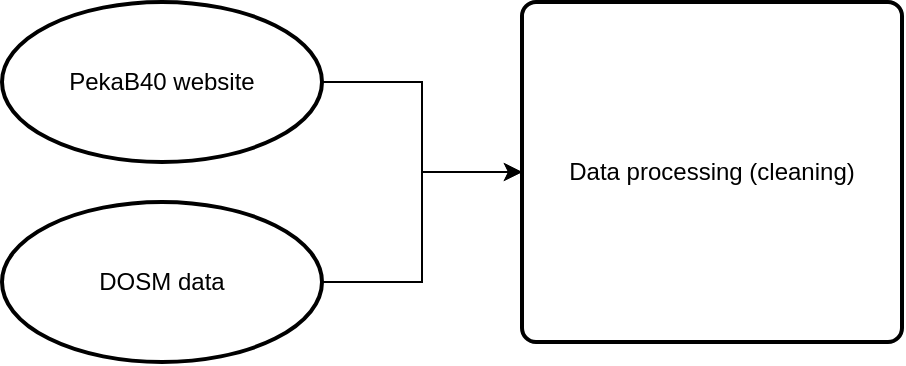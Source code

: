 <mxfile version="24.8.3">
  <diagram name="Page-1" id="c7488fd3-1785-93aa-aadb-54a6760d102a">
    <mxGraphModel dx="954" dy="552" grid="1" gridSize="10" guides="1" tooltips="1" connect="1" arrows="1" fold="1" page="1" pageScale="1" pageWidth="1100" pageHeight="850" background="none" math="0" shadow="0">
      <root>
        <mxCell id="0" />
        <mxCell id="1" parent="0" />
        <mxCell id="Oy91BMbdsR6l8gMQrDBX-6" value="" style="edgeStyle=orthogonalEdgeStyle;rounded=0;orthogonalLoop=1;jettySize=auto;html=1;" edge="1" parent="1" source="Oy91BMbdsR6l8gMQrDBX-1" target="Oy91BMbdsR6l8gMQrDBX-3">
          <mxGeometry relative="1" as="geometry" />
        </mxCell>
        <mxCell id="Oy91BMbdsR6l8gMQrDBX-1" value="PekaB40 website" style="strokeWidth=2;html=1;shape=mxgraph.flowchart.start_1;whiteSpace=wrap;" vertex="1" parent="1">
          <mxGeometry x="150" y="160" width="160" height="80" as="geometry" />
        </mxCell>
        <mxCell id="Oy91BMbdsR6l8gMQrDBX-5" value="" style="edgeStyle=orthogonalEdgeStyle;rounded=0;orthogonalLoop=1;jettySize=auto;html=1;" edge="1" parent="1" source="Oy91BMbdsR6l8gMQrDBX-2" target="Oy91BMbdsR6l8gMQrDBX-3">
          <mxGeometry relative="1" as="geometry" />
        </mxCell>
        <mxCell id="Oy91BMbdsR6l8gMQrDBX-2" value="DOSM data" style="strokeWidth=2;html=1;shape=mxgraph.flowchart.start_1;whiteSpace=wrap;" vertex="1" parent="1">
          <mxGeometry x="150" y="260" width="160" height="80" as="geometry" />
        </mxCell>
        <mxCell id="Oy91BMbdsR6l8gMQrDBX-3" value="Data processing (cleaning)" style="rounded=1;whiteSpace=wrap;html=1;absoluteArcSize=1;arcSize=14;strokeWidth=2;" vertex="1" parent="1">
          <mxGeometry x="410" y="160" width="190" height="170" as="geometry" />
        </mxCell>
      </root>
    </mxGraphModel>
  </diagram>
</mxfile>
